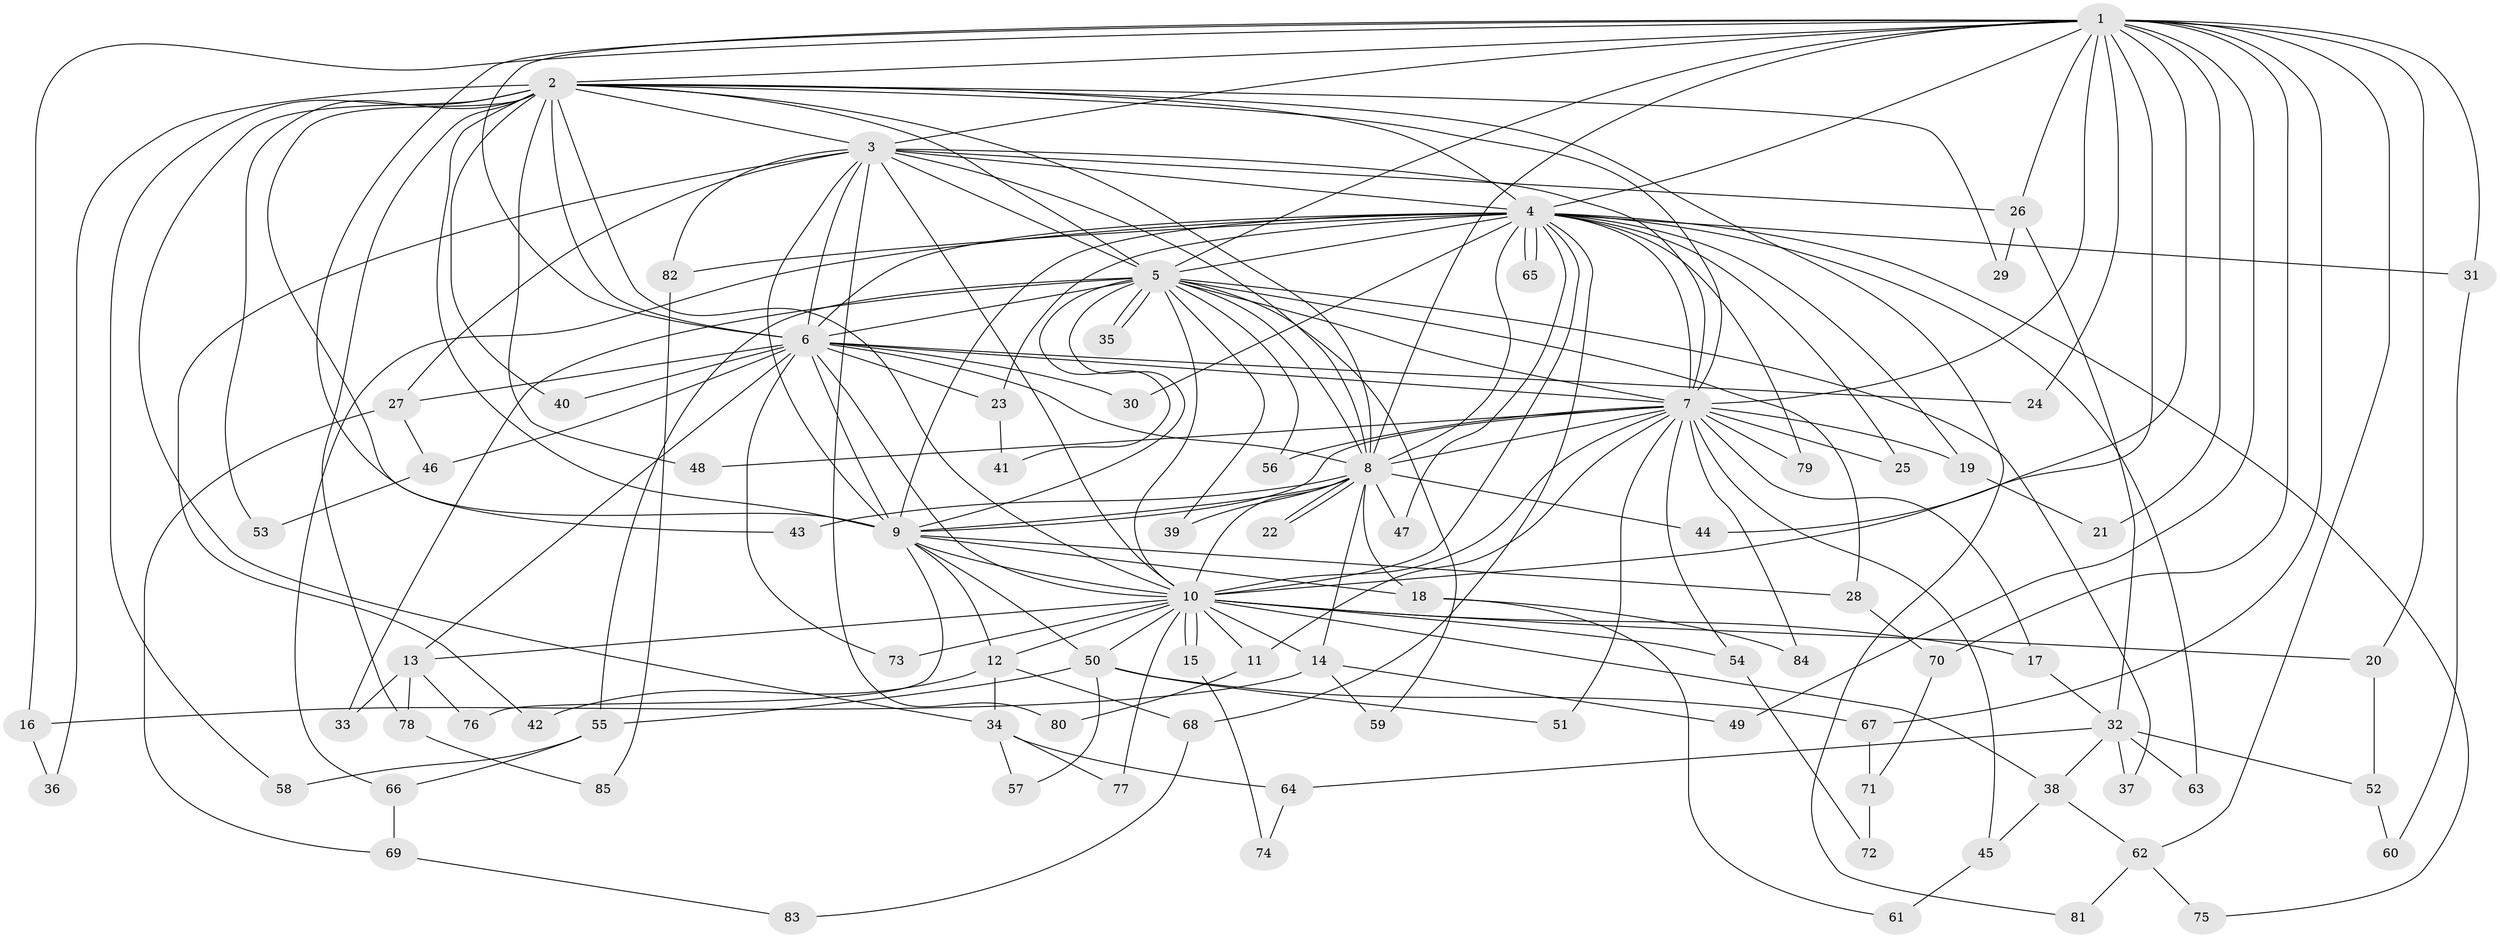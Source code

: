 // coarse degree distribution, {23: 0.03508771929824561, 19: 0.03508771929824561, 17: 0.017543859649122806, 15: 0.017543859649122806, 18: 0.017543859649122806, 12: 0.017543859649122806, 14: 0.017543859649122806, 3: 0.21052631578947367, 6: 0.05263157894736842, 5: 0.03508771929824561, 8: 0.017543859649122806, 4: 0.10526315789473684, 2: 0.42105263157894735}
// Generated by graph-tools (version 1.1) at 2025/41/03/06/25 10:41:39]
// undirected, 85 vertices, 195 edges
graph export_dot {
graph [start="1"]
  node [color=gray90,style=filled];
  1;
  2;
  3;
  4;
  5;
  6;
  7;
  8;
  9;
  10;
  11;
  12;
  13;
  14;
  15;
  16;
  17;
  18;
  19;
  20;
  21;
  22;
  23;
  24;
  25;
  26;
  27;
  28;
  29;
  30;
  31;
  32;
  33;
  34;
  35;
  36;
  37;
  38;
  39;
  40;
  41;
  42;
  43;
  44;
  45;
  46;
  47;
  48;
  49;
  50;
  51;
  52;
  53;
  54;
  55;
  56;
  57;
  58;
  59;
  60;
  61;
  62;
  63;
  64;
  65;
  66;
  67;
  68;
  69;
  70;
  71;
  72;
  73;
  74;
  75;
  76;
  77;
  78;
  79;
  80;
  81;
  82;
  83;
  84;
  85;
  1 -- 2;
  1 -- 3;
  1 -- 4;
  1 -- 5;
  1 -- 6;
  1 -- 7;
  1 -- 8;
  1 -- 9;
  1 -- 10;
  1 -- 16;
  1 -- 20;
  1 -- 21;
  1 -- 24;
  1 -- 26;
  1 -- 31;
  1 -- 44;
  1 -- 49;
  1 -- 62;
  1 -- 67;
  1 -- 70;
  2 -- 3;
  2 -- 4;
  2 -- 5;
  2 -- 6;
  2 -- 7;
  2 -- 8;
  2 -- 9;
  2 -- 10;
  2 -- 29;
  2 -- 34;
  2 -- 36;
  2 -- 40;
  2 -- 43;
  2 -- 48;
  2 -- 53;
  2 -- 58;
  2 -- 78;
  2 -- 81;
  3 -- 4;
  3 -- 5;
  3 -- 6;
  3 -- 7;
  3 -- 8;
  3 -- 9;
  3 -- 10;
  3 -- 26;
  3 -- 27;
  3 -- 42;
  3 -- 80;
  3 -- 82;
  4 -- 5;
  4 -- 6;
  4 -- 7;
  4 -- 8;
  4 -- 9;
  4 -- 10;
  4 -- 19;
  4 -- 23;
  4 -- 25;
  4 -- 30;
  4 -- 31;
  4 -- 47;
  4 -- 63;
  4 -- 65;
  4 -- 65;
  4 -- 66;
  4 -- 68;
  4 -- 75;
  4 -- 79;
  4 -- 82;
  5 -- 6;
  5 -- 7;
  5 -- 8;
  5 -- 9;
  5 -- 10;
  5 -- 28;
  5 -- 33;
  5 -- 35;
  5 -- 35;
  5 -- 37;
  5 -- 39;
  5 -- 41;
  5 -- 55;
  5 -- 56;
  5 -- 59;
  6 -- 7;
  6 -- 8;
  6 -- 9;
  6 -- 10;
  6 -- 13;
  6 -- 23;
  6 -- 24;
  6 -- 27;
  6 -- 30;
  6 -- 40;
  6 -- 46;
  6 -- 73;
  7 -- 8;
  7 -- 9;
  7 -- 10;
  7 -- 11;
  7 -- 17;
  7 -- 19;
  7 -- 25;
  7 -- 45;
  7 -- 48;
  7 -- 51;
  7 -- 54;
  7 -- 56;
  7 -- 79;
  7 -- 84;
  8 -- 9;
  8 -- 10;
  8 -- 14;
  8 -- 18;
  8 -- 22;
  8 -- 22;
  8 -- 39;
  8 -- 43;
  8 -- 44;
  8 -- 47;
  9 -- 10;
  9 -- 12;
  9 -- 18;
  9 -- 28;
  9 -- 50;
  9 -- 76;
  10 -- 11;
  10 -- 12;
  10 -- 13;
  10 -- 14;
  10 -- 15;
  10 -- 15;
  10 -- 17;
  10 -- 20;
  10 -- 38;
  10 -- 50;
  10 -- 54;
  10 -- 73;
  10 -- 77;
  11 -- 80;
  12 -- 34;
  12 -- 42;
  12 -- 68;
  13 -- 33;
  13 -- 76;
  13 -- 78;
  14 -- 16;
  14 -- 49;
  14 -- 59;
  15 -- 74;
  16 -- 36;
  17 -- 32;
  18 -- 61;
  18 -- 84;
  19 -- 21;
  20 -- 52;
  23 -- 41;
  26 -- 29;
  26 -- 32;
  27 -- 46;
  27 -- 69;
  28 -- 70;
  31 -- 60;
  32 -- 37;
  32 -- 38;
  32 -- 52;
  32 -- 63;
  32 -- 64;
  34 -- 57;
  34 -- 64;
  34 -- 77;
  38 -- 45;
  38 -- 62;
  45 -- 61;
  46 -- 53;
  50 -- 51;
  50 -- 55;
  50 -- 57;
  50 -- 67;
  52 -- 60;
  54 -- 72;
  55 -- 58;
  55 -- 66;
  62 -- 75;
  62 -- 81;
  64 -- 74;
  66 -- 69;
  67 -- 71;
  68 -- 83;
  69 -- 83;
  70 -- 71;
  71 -- 72;
  78 -- 85;
  82 -- 85;
}
